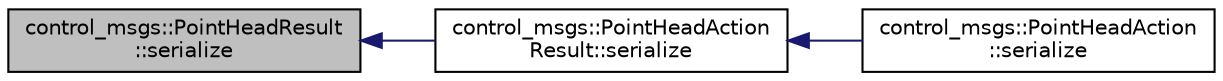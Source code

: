 digraph "control_msgs::PointHeadResult::serialize"
{
  edge [fontname="Helvetica",fontsize="10",labelfontname="Helvetica",labelfontsize="10"];
  node [fontname="Helvetica",fontsize="10",shape=record];
  rankdir="LR";
  Node1 [label="control_msgs::PointHeadResult\l::serialize",height=0.2,width=0.4,color="black", fillcolor="grey75", style="filled" fontcolor="black"];
  Node1 -> Node2 [dir="back",color="midnightblue",fontsize="10",style="solid",fontname="Helvetica"];
  Node2 [label="control_msgs::PointHeadAction\lResult::serialize",height=0.2,width=0.4,color="black", fillcolor="white", style="filled",URL="$classcontrol__msgs_1_1_point_head_action_result.html#a9d738583f1709042d1c91009dcea7bc6"];
  Node2 -> Node3 [dir="back",color="midnightblue",fontsize="10",style="solid",fontname="Helvetica"];
  Node3 [label="control_msgs::PointHeadAction\l::serialize",height=0.2,width=0.4,color="black", fillcolor="white", style="filled",URL="$classcontrol__msgs_1_1_point_head_action.html#a3ab02dbe3e593381dd69f219b06facc1"];
}
